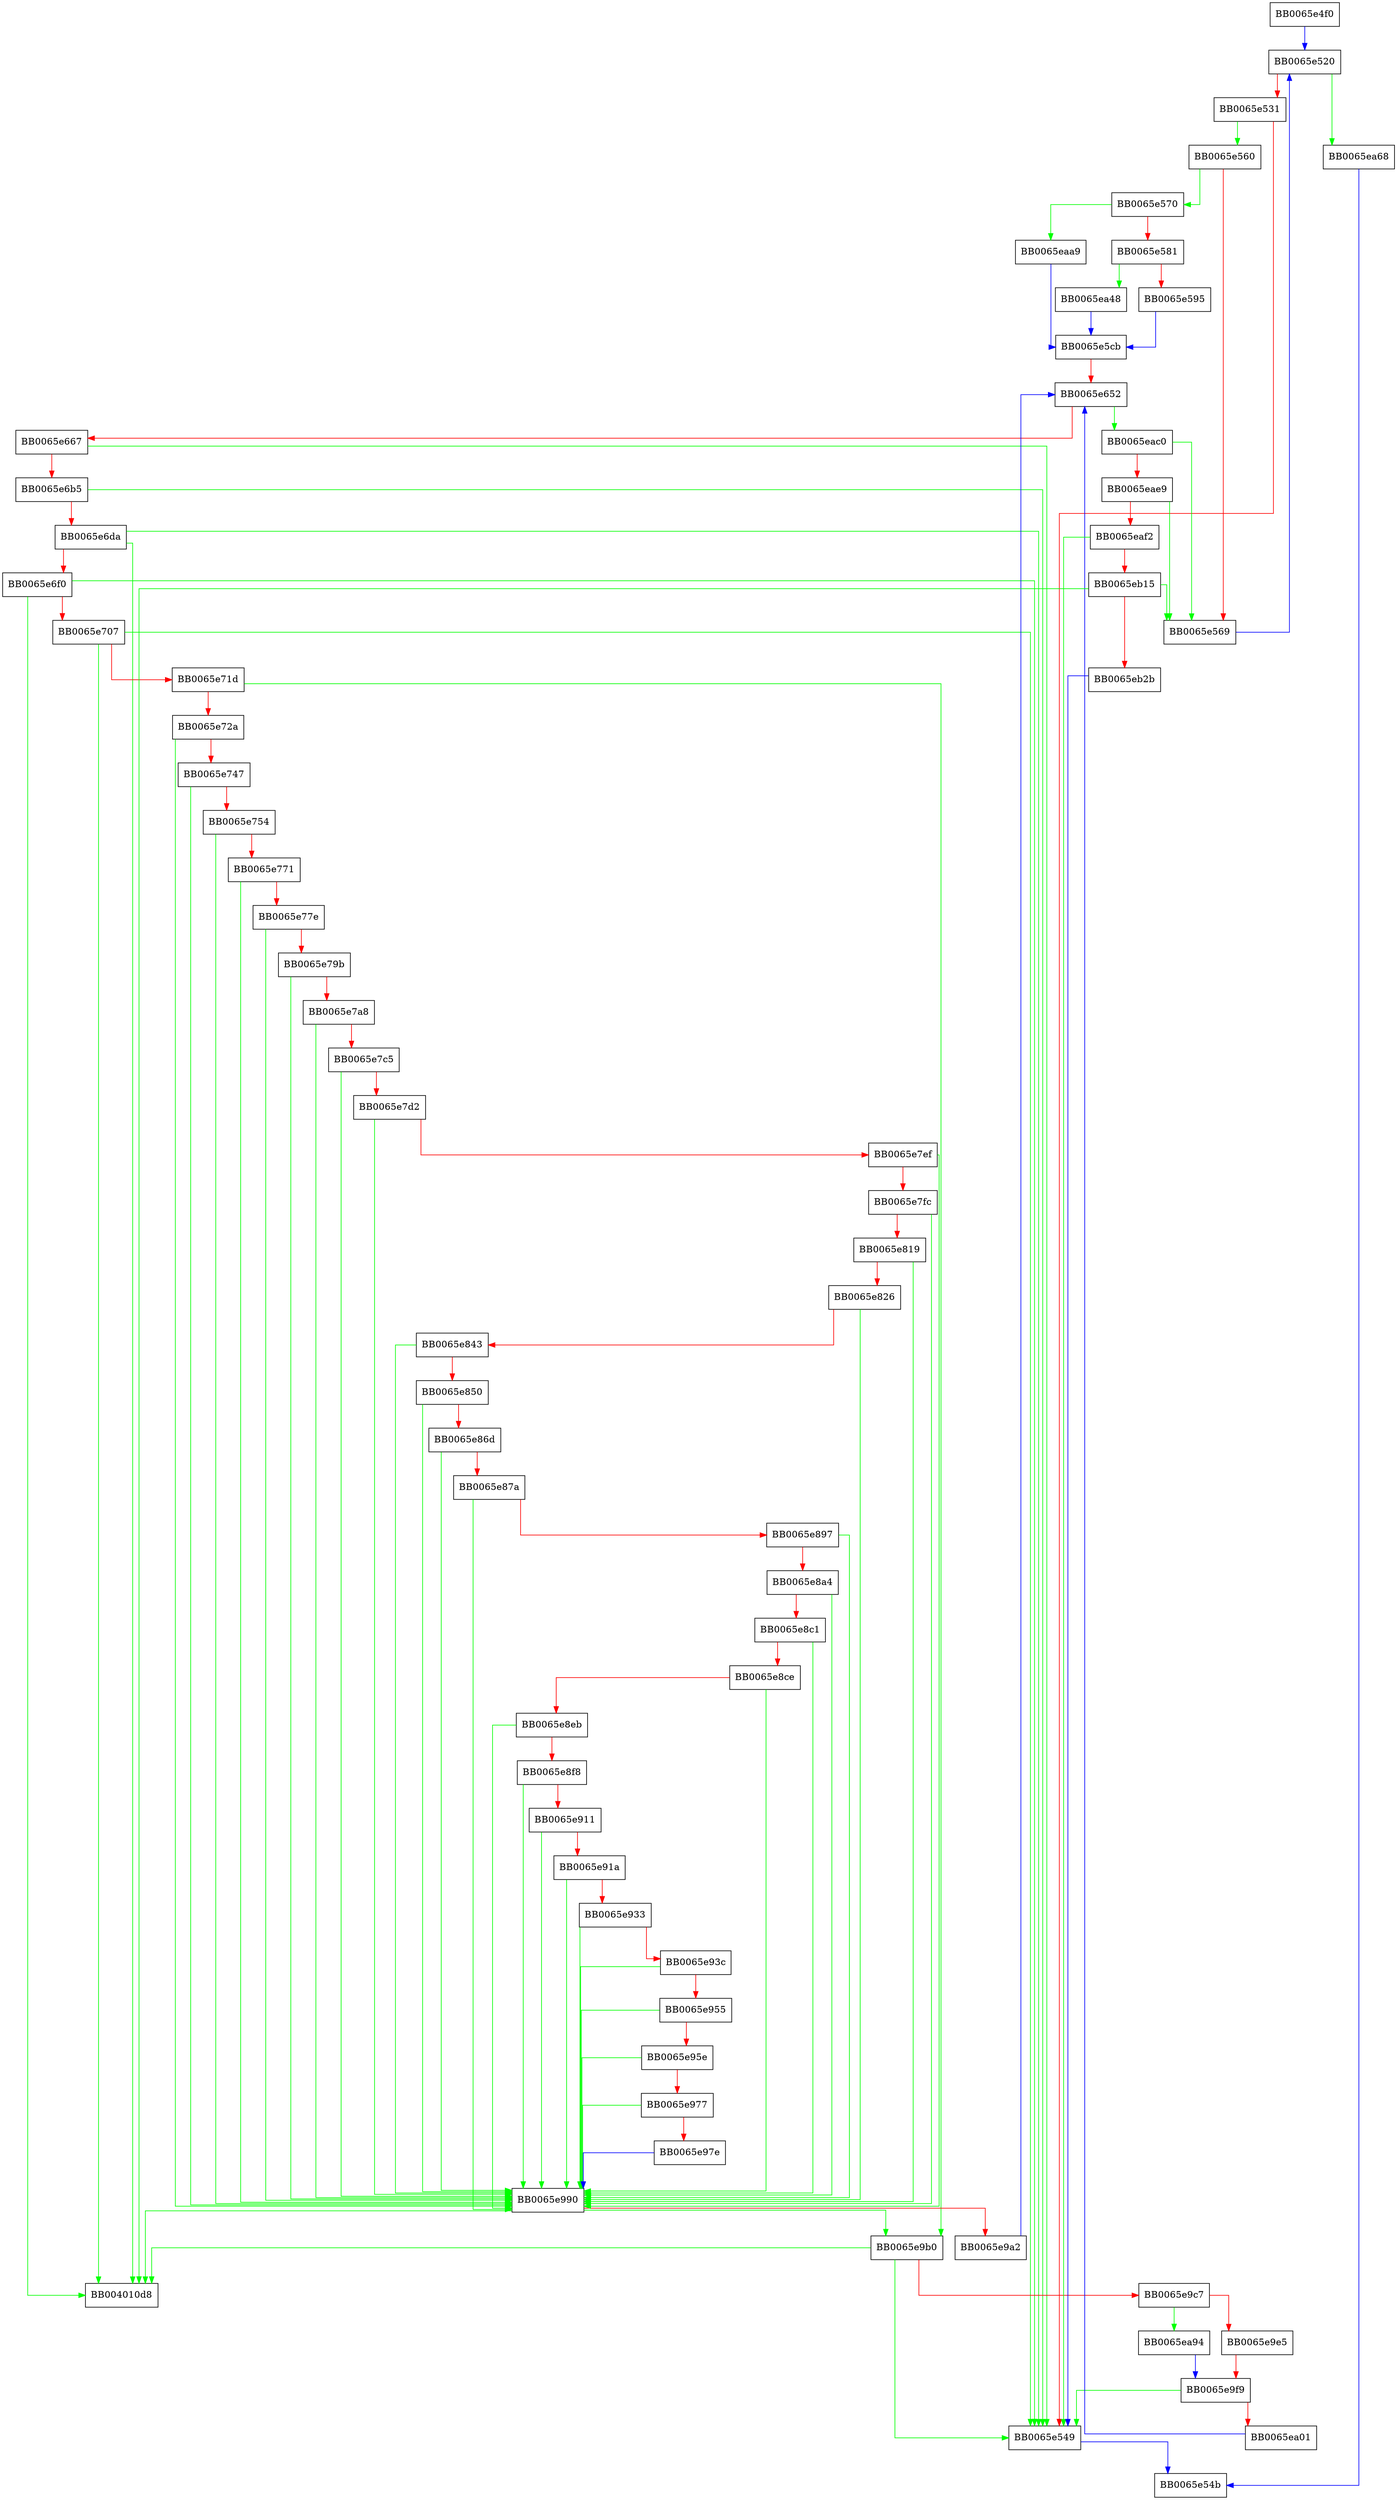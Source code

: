 digraph X509v3_addr_canonize {
  node [shape="box"];
  graph [splines=ortho];
  BB0065e4f0 -> BB0065e520 [color="blue"];
  BB0065e520 -> BB0065ea68 [color="green"];
  BB0065e520 -> BB0065e531 [color="red"];
  BB0065e531 -> BB0065e560 [color="green"];
  BB0065e531 -> BB0065e549 [color="red"];
  BB0065e549 -> BB0065e54b [color="blue"];
  BB0065e560 -> BB0065e570 [color="green"];
  BB0065e560 -> BB0065e569 [color="red"];
  BB0065e569 -> BB0065e520 [color="blue"];
  BB0065e570 -> BB0065eaa9 [color="green"];
  BB0065e570 -> BB0065e581 [color="red"];
  BB0065e581 -> BB0065ea48 [color="green"];
  BB0065e581 -> BB0065e595 [color="red"];
  BB0065e595 -> BB0065e5cb [color="blue"];
  BB0065e5cb -> BB0065e652 [color="red"];
  BB0065e652 -> BB0065eac0 [color="green"];
  BB0065e652 -> BB0065e667 [color="red"];
  BB0065e667 -> BB0065e549 [color="green"];
  BB0065e667 -> BB0065e6b5 [color="red"];
  BB0065e6b5 -> BB0065e549 [color="green"];
  BB0065e6b5 -> BB0065e6da [color="red"];
  BB0065e6da -> BB004010d8 [color="green"];
  BB0065e6da -> BB0065e549 [color="green"];
  BB0065e6da -> BB0065e6f0 [color="red"];
  BB0065e6f0 -> BB004010d8 [color="green"];
  BB0065e6f0 -> BB0065e549 [color="green"];
  BB0065e6f0 -> BB0065e707 [color="red"];
  BB0065e707 -> BB004010d8 [color="green"];
  BB0065e707 -> BB0065e549 [color="green"];
  BB0065e707 -> BB0065e71d [color="red"];
  BB0065e71d -> BB0065e9b0 [color="green"];
  BB0065e71d -> BB0065e72a [color="red"];
  BB0065e72a -> BB0065e990 [color="green"];
  BB0065e72a -> BB0065e747 [color="red"];
  BB0065e747 -> BB0065e990 [color="green"];
  BB0065e747 -> BB0065e754 [color="red"];
  BB0065e754 -> BB0065e990 [color="green"];
  BB0065e754 -> BB0065e771 [color="red"];
  BB0065e771 -> BB0065e990 [color="green"];
  BB0065e771 -> BB0065e77e [color="red"];
  BB0065e77e -> BB0065e990 [color="green"];
  BB0065e77e -> BB0065e79b [color="red"];
  BB0065e79b -> BB0065e990 [color="green"];
  BB0065e79b -> BB0065e7a8 [color="red"];
  BB0065e7a8 -> BB0065e990 [color="green"];
  BB0065e7a8 -> BB0065e7c5 [color="red"];
  BB0065e7c5 -> BB0065e990 [color="green"];
  BB0065e7c5 -> BB0065e7d2 [color="red"];
  BB0065e7d2 -> BB0065e990 [color="green"];
  BB0065e7d2 -> BB0065e7ef [color="red"];
  BB0065e7ef -> BB0065e990 [color="green"];
  BB0065e7ef -> BB0065e7fc [color="red"];
  BB0065e7fc -> BB0065e990 [color="green"];
  BB0065e7fc -> BB0065e819 [color="red"];
  BB0065e819 -> BB0065e990 [color="green"];
  BB0065e819 -> BB0065e826 [color="red"];
  BB0065e826 -> BB0065e990 [color="green"];
  BB0065e826 -> BB0065e843 [color="red"];
  BB0065e843 -> BB0065e990 [color="green"];
  BB0065e843 -> BB0065e850 [color="red"];
  BB0065e850 -> BB0065e990 [color="green"];
  BB0065e850 -> BB0065e86d [color="red"];
  BB0065e86d -> BB0065e990 [color="green"];
  BB0065e86d -> BB0065e87a [color="red"];
  BB0065e87a -> BB0065e990 [color="green"];
  BB0065e87a -> BB0065e897 [color="red"];
  BB0065e897 -> BB0065e990 [color="green"];
  BB0065e897 -> BB0065e8a4 [color="red"];
  BB0065e8a4 -> BB0065e990 [color="green"];
  BB0065e8a4 -> BB0065e8c1 [color="red"];
  BB0065e8c1 -> BB0065e990 [color="green"];
  BB0065e8c1 -> BB0065e8ce [color="red"];
  BB0065e8ce -> BB0065e990 [color="green"];
  BB0065e8ce -> BB0065e8eb [color="red"];
  BB0065e8eb -> BB0065e990 [color="green"];
  BB0065e8eb -> BB0065e8f8 [color="red"];
  BB0065e8f8 -> BB0065e990 [color="green"];
  BB0065e8f8 -> BB0065e911 [color="red"];
  BB0065e911 -> BB0065e990 [color="green"];
  BB0065e911 -> BB0065e91a [color="red"];
  BB0065e91a -> BB0065e990 [color="green"];
  BB0065e91a -> BB0065e933 [color="red"];
  BB0065e933 -> BB0065e990 [color="green"];
  BB0065e933 -> BB0065e93c [color="red"];
  BB0065e93c -> BB0065e990 [color="green"];
  BB0065e93c -> BB0065e955 [color="red"];
  BB0065e955 -> BB0065e990 [color="green"];
  BB0065e955 -> BB0065e95e [color="red"];
  BB0065e95e -> BB0065e990 [color="green"];
  BB0065e95e -> BB0065e977 [color="red"];
  BB0065e977 -> BB0065e990 [color="green"];
  BB0065e977 -> BB0065e97e [color="red"];
  BB0065e97e -> BB0065e990 [color="blue"];
  BB0065e990 -> BB004010d8 [color="green"];
  BB0065e990 -> BB0065e9b0 [color="green"];
  BB0065e990 -> BB0065e9a2 [color="red"];
  BB0065e9a2 -> BB0065e652 [color="blue"];
  BB0065e9b0 -> BB004010d8 [color="green"];
  BB0065e9b0 -> BB0065e549 [color="green"];
  BB0065e9b0 -> BB0065e9c7 [color="red"];
  BB0065e9c7 -> BB0065ea94 [color="green"];
  BB0065e9c7 -> BB0065e9e5 [color="red"];
  BB0065e9e5 -> BB0065e9f9 [color="red"];
  BB0065e9f9 -> BB0065e549 [color="green"];
  BB0065e9f9 -> BB0065ea01 [color="red"];
  BB0065ea01 -> BB0065e652 [color="blue"];
  BB0065ea48 -> BB0065e5cb [color="blue"];
  BB0065ea68 -> BB0065e54b [color="blue"];
  BB0065ea94 -> BB0065e9f9 [color="blue"];
  BB0065eaa9 -> BB0065e5cb [color="blue"];
  BB0065eac0 -> BB0065e569 [color="green"];
  BB0065eac0 -> BB0065eae9 [color="red"];
  BB0065eae9 -> BB0065e569 [color="green"];
  BB0065eae9 -> BB0065eaf2 [color="red"];
  BB0065eaf2 -> BB0065e549 [color="green"];
  BB0065eaf2 -> BB0065eb15 [color="red"];
  BB0065eb15 -> BB004010d8 [color="green"];
  BB0065eb15 -> BB0065e569 [color="green"];
  BB0065eb15 -> BB0065eb2b [color="red"];
  BB0065eb2b -> BB0065e549 [color="blue"];
}